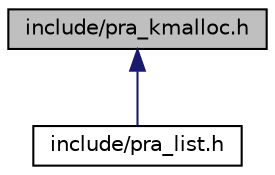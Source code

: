 digraph "include/pra_kmalloc.h"
{
 // LATEX_PDF_SIZE
  bgcolor="transparent";
  edge [fontname="Helvetica",fontsize="10",labelfontname="Helvetica",labelfontsize="10"];
  node [fontname="Helvetica",fontsize="10",shape=record];
  Node1 [label="include/pra_kmalloc.h",height=0.2,width=0.4,color="black", fillcolor="grey75", style="filled", fontcolor="black",tooltip="Functionality of a kernel memory allocator used for kernel code."];
  Node1 -> Node2 [dir="back",color="midnightblue",fontsize="10",style="solid",fontname="Helvetica"];
  Node2 [label="include/pra_list.h",height=0.2,width=0.4,color="black",URL="$pra__list_8h_source.html",tooltip=" "];
}
